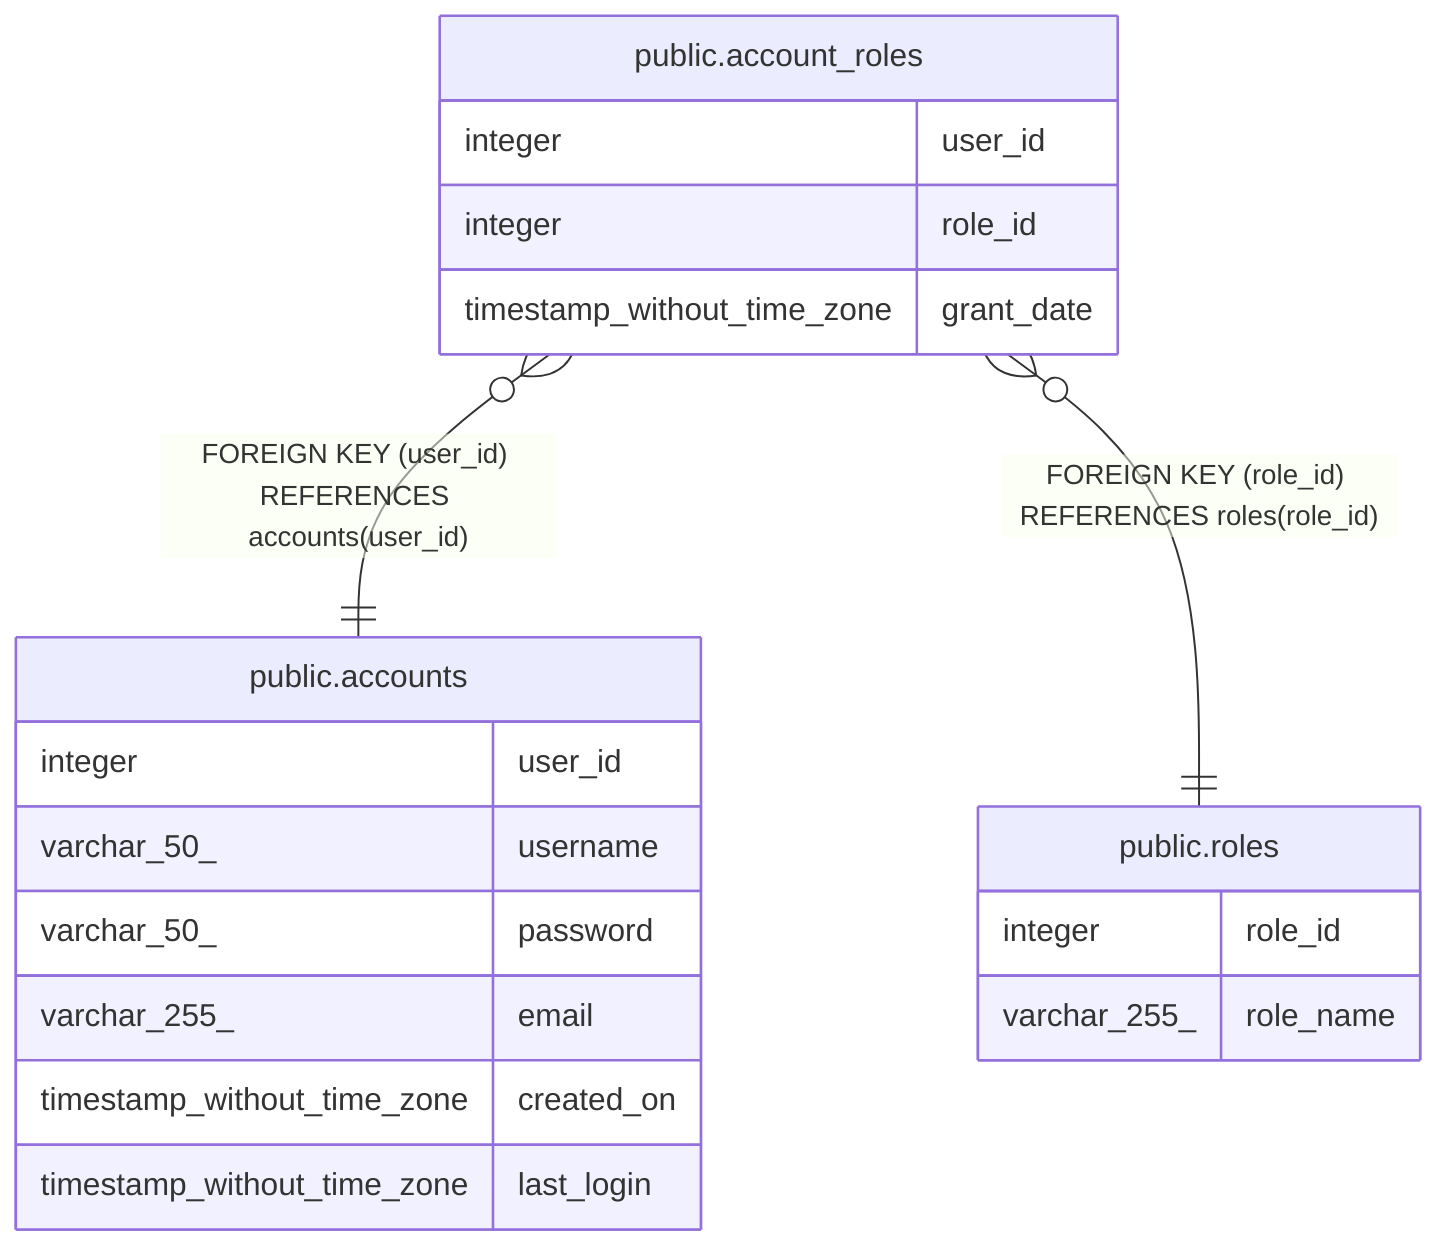 erDiagram

"public.account_roles" }o--|| "public.accounts" : "FOREIGN KEY (user_id) REFERENCES accounts(user_id)"
"public.account_roles" }o--|| "public.roles" : "FOREIGN KEY (role_id) REFERENCES roles(role_id)"

"public.accounts" {
  integer user_id
  varchar_50_ username
  varchar_50_ password
  varchar_255_ email
  timestamp_without_time_zone created_on
  timestamp_without_time_zone last_login
}
"public.roles" {
  integer role_id
  varchar_255_ role_name
}
"public.account_roles" {
  integer user_id
  integer role_id
  timestamp_without_time_zone grant_date
}